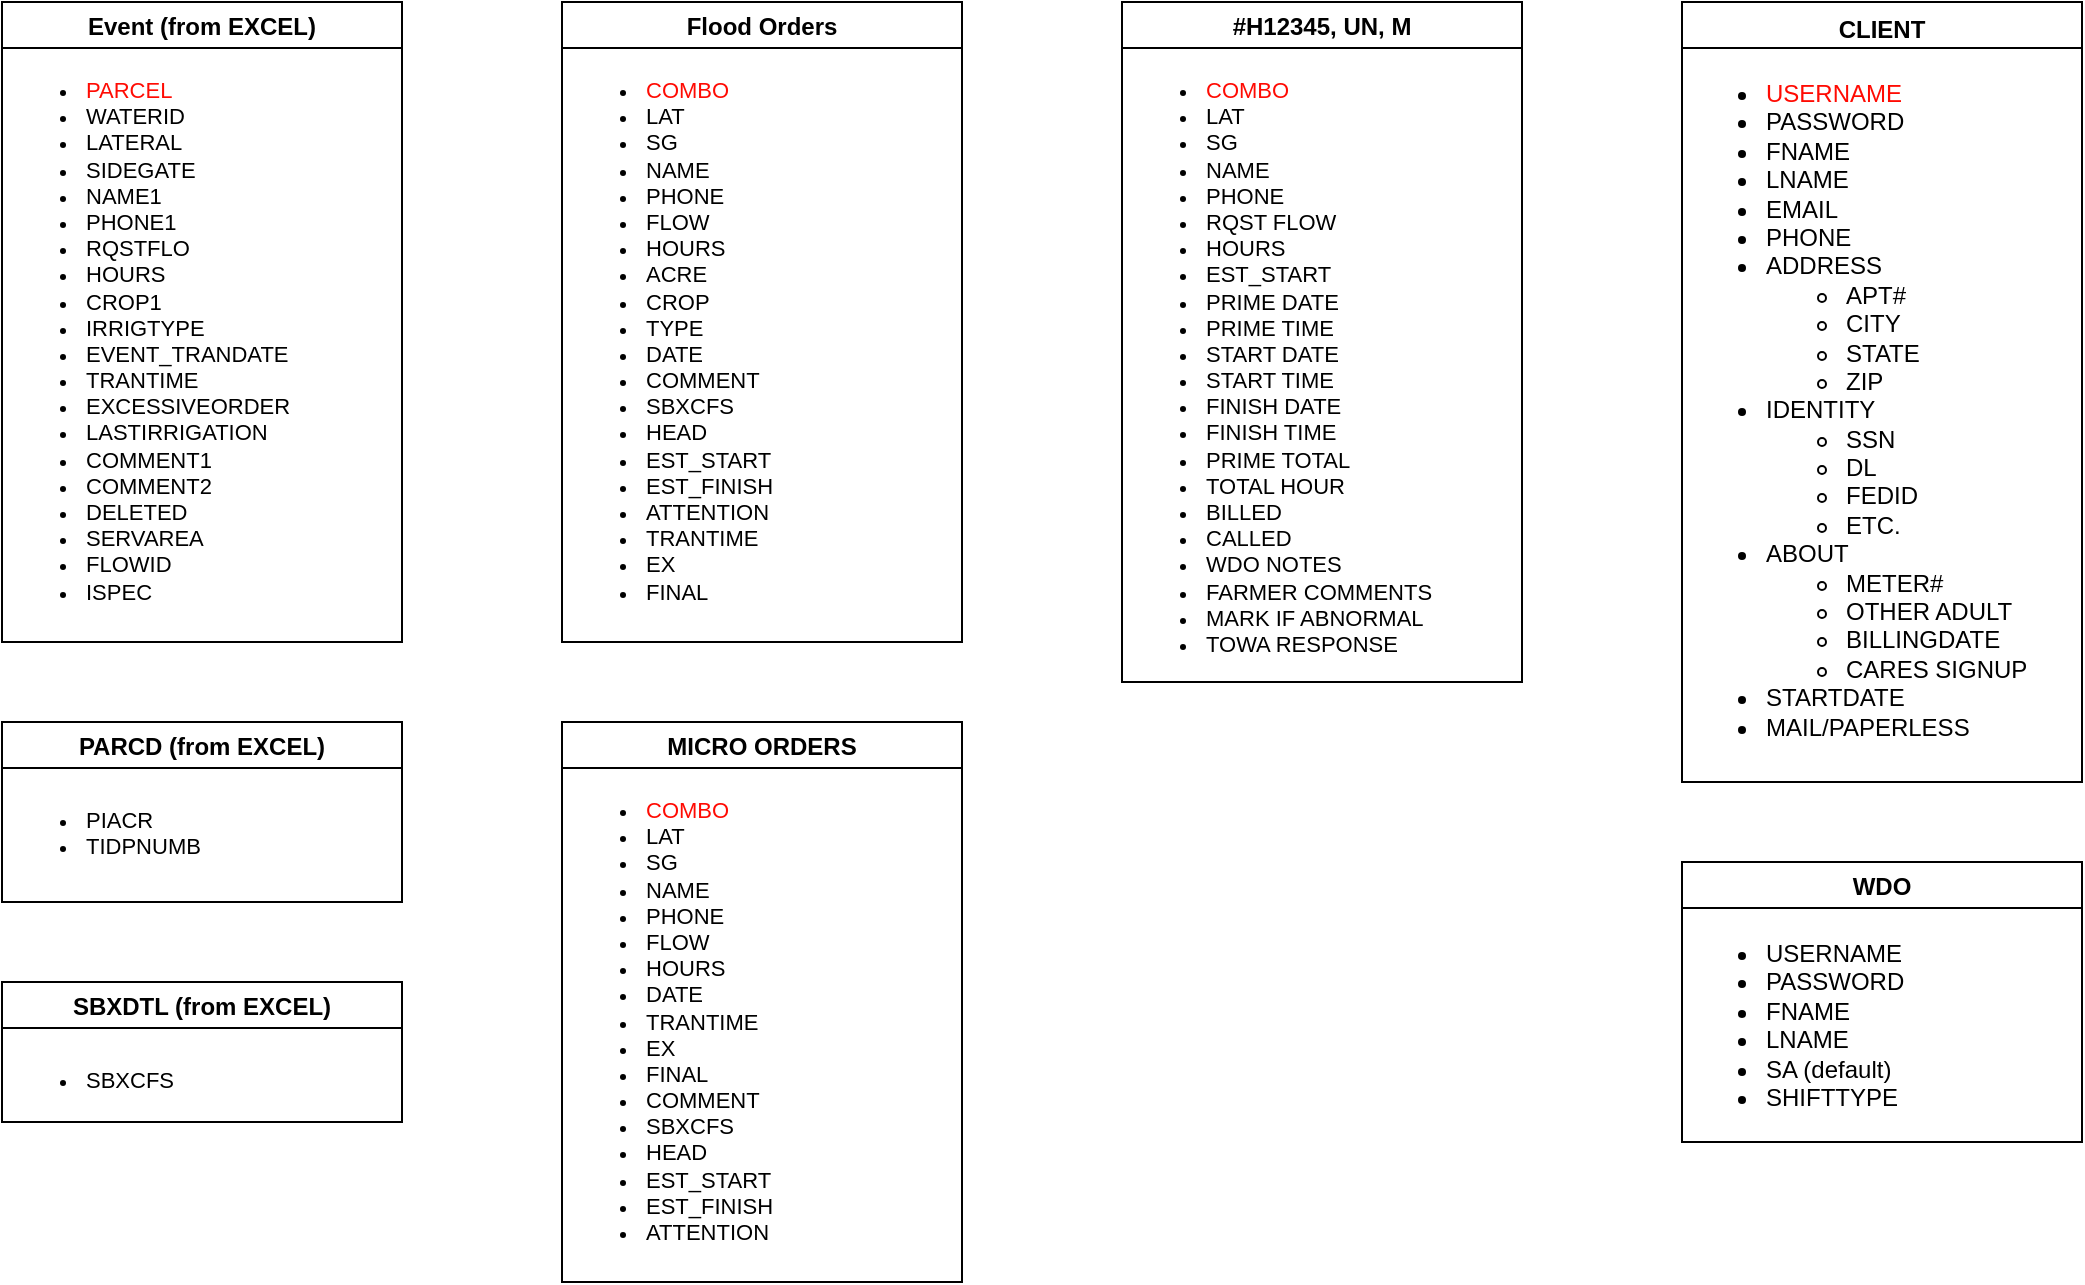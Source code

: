 <mxfile version="23.1.7" type="device">
  <diagram name="Page-1" id="zLjBgm5ykT7HntStVNXS">
    <mxGraphModel dx="636" dy="349" grid="1" gridSize="10" guides="1" tooltips="1" connect="1" arrows="1" fold="1" page="1" pageScale="1" pageWidth="1100" pageHeight="850" math="0" shadow="0">
      <root>
        <mxCell id="0" />
        <mxCell id="1" parent="0" />
        <mxCell id="r7F1epWELx6cj064-wnj-1" value="Event (from EXCEL)" style="swimlane;" parent="1" vertex="1">
          <mxGeometry x="40" y="40" width="200" height="320" as="geometry" />
        </mxCell>
        <mxCell id="r7F1epWELx6cj064-wnj-3" value="&lt;blockquote style=&quot;margin: 0 0 0 40px; border: none; padding: 0px;&quot;&gt;&lt;/blockquote&gt;&lt;ul style=&quot;font-size: 11px;&quot;&gt;&lt;li&gt;&lt;font color=&quot;#ff0b03&quot;&gt;PARCEL&lt;/font&gt;&lt;/li&gt;&lt;li&gt;WATERID&lt;/li&gt;&lt;li&gt;LATERAL&lt;/li&gt;&lt;li&gt;SIDEGATE&lt;/li&gt;&lt;li&gt;NAME1&lt;/li&gt;&lt;li&gt;PHONE1&lt;/li&gt;&lt;li&gt;RQSTFLO&lt;/li&gt;&lt;li&gt;HOURS&lt;/li&gt;&lt;li&gt;CROP1&lt;/li&gt;&lt;li&gt;IRRIGTYPE&lt;/li&gt;&lt;li&gt;EVENT_TRANDATE&lt;/li&gt;&lt;li&gt;TRANTIME&lt;/li&gt;&lt;li&gt;EXCESSIVEORDER&lt;/li&gt;&lt;li&gt;LASTIRRIGATION&lt;/li&gt;&lt;li&gt;COMMENT1&lt;/li&gt;&lt;li&gt;COMMENT2&lt;/li&gt;&lt;li&gt;DELETED&lt;/li&gt;&lt;li&gt;SERVAREA&lt;/li&gt;&lt;li&gt;FLOWID&lt;/li&gt;&lt;li&gt;ISPEC&lt;/li&gt;&lt;/ul&gt;&lt;blockquote style=&quot;margin: 0 0 0 40px; border: none; padding: 0px;&quot;&gt;&lt;/blockquote&gt;" style="text;strokeColor=none;fillColor=none;html=1;whiteSpace=wrap;verticalAlign=top;overflow=hidden;align=left;" parent="r7F1epWELx6cj064-wnj-1" vertex="1">
          <mxGeometry y="20" width="200" height="300" as="geometry" />
        </mxCell>
        <mxCell id="r7F1epWELx6cj064-wnj-8" value="PARCD (from EXCEL)" style="swimlane;" parent="1" vertex="1">
          <mxGeometry x="40" y="400" width="200" height="90" as="geometry" />
        </mxCell>
        <mxCell id="r7F1epWELx6cj064-wnj-9" value="&lt;ul style=&quot;font-size: 11px;&quot;&gt;&lt;li&gt;PIACR&lt;/li&gt;&lt;li&gt;TIDPNUMB&lt;/li&gt;&lt;/ul&gt;" style="text;strokeColor=none;fillColor=none;html=1;whiteSpace=wrap;verticalAlign=top;overflow=hidden;align=left;" parent="r7F1epWELx6cj064-wnj-8" vertex="1">
          <mxGeometry y="25" width="200" height="55" as="geometry" />
        </mxCell>
        <mxCell id="r7F1epWELx6cj064-wnj-10" value="SBXDTL (from EXCEL)" style="swimlane;" parent="1" vertex="1">
          <mxGeometry x="40" y="530" width="200" height="70" as="geometry" />
        </mxCell>
        <mxCell id="r7F1epWELx6cj064-wnj-11" value="&lt;ul style=&quot;font-size: 11px;&quot;&gt;&lt;li&gt;SBXCFS&lt;/li&gt;&lt;/ul&gt;" style="text;strokeColor=none;fillColor=none;html=1;whiteSpace=wrap;verticalAlign=top;overflow=hidden;align=left;" parent="r7F1epWELx6cj064-wnj-10" vertex="1">
          <mxGeometry y="25" width="200" height="35" as="geometry" />
        </mxCell>
        <mxCell id="r7F1epWELx6cj064-wnj-12" value="Flood Orders" style="swimlane;" parent="1" vertex="1">
          <mxGeometry x="320" y="40" width="200" height="320" as="geometry" />
        </mxCell>
        <mxCell id="r7F1epWELx6cj064-wnj-14" value="&lt;blockquote style=&quot;margin: 0 0 0 40px; border: none; padding: 0px;&quot;&gt;&lt;/blockquote&gt;&lt;ul style=&quot;font-size: 11px;&quot;&gt;&lt;li&gt;&lt;font color=&quot;#ff0b03&quot;&gt;COMBO&lt;/font&gt;&lt;/li&gt;&lt;li&gt;LAT&lt;/li&gt;&lt;li&gt;SG&lt;/li&gt;&lt;li&gt;NAME&lt;/li&gt;&lt;li&gt;PHONE&lt;/li&gt;&lt;li&gt;FLOW&lt;/li&gt;&lt;li&gt;HOURS&lt;/li&gt;&lt;li&gt;ACRE&lt;/li&gt;&lt;li&gt;CROP&lt;/li&gt;&lt;li&gt;TYPE&lt;/li&gt;&lt;li&gt;DATE&lt;/li&gt;&lt;li&gt;COMMENT&lt;/li&gt;&lt;li&gt;SBXCFS&lt;/li&gt;&lt;li&gt;HEAD&lt;/li&gt;&lt;li&gt;EST_START&lt;/li&gt;&lt;li&gt;EST_FINISH&lt;/li&gt;&lt;li&gt;ATTENTION&lt;/li&gt;&lt;li&gt;TRANTIME&lt;/li&gt;&lt;li&gt;EX&lt;/li&gt;&lt;li&gt;FINAL&lt;/li&gt;&lt;/ul&gt;&lt;blockquote style=&quot;margin: 0 0 0 40px; border: none; padding: 0px;&quot;&gt;&lt;/blockquote&gt;" style="text;strokeColor=none;fillColor=none;html=1;whiteSpace=wrap;verticalAlign=top;overflow=hidden;align=left;" parent="r7F1epWELx6cj064-wnj-12" vertex="1">
          <mxGeometry y="20" width="200" height="300" as="geometry" />
        </mxCell>
        <mxCell id="r7F1epWELx6cj064-wnj-16" value="MICRO ORDERS" style="swimlane;" parent="1" vertex="1">
          <mxGeometry x="320" y="400" width="200" height="280" as="geometry" />
        </mxCell>
        <mxCell id="r7F1epWELx6cj064-wnj-17" value="&lt;blockquote style=&quot;margin: 0 0 0 40px; border: none; padding: 0px;&quot;&gt;&lt;/blockquote&gt;&lt;ul style=&quot;font-size: 11px;&quot;&gt;&lt;li&gt;&lt;font color=&quot;#ff0b03&quot;&gt;COMBO&lt;/font&gt;&lt;/li&gt;&lt;li&gt;LAT&lt;/li&gt;&lt;li&gt;SG&lt;/li&gt;&lt;li&gt;NAME&lt;/li&gt;&lt;li&gt;PHONE&lt;/li&gt;&lt;li&gt;FLOW&lt;/li&gt;&lt;li&gt;HOURS&lt;/li&gt;&lt;li&gt;DATE&lt;/li&gt;&lt;li&gt;TRANTIME&lt;/li&gt;&lt;li&gt;EX&lt;/li&gt;&lt;li&gt;FINAL&lt;/li&gt;&lt;li&gt;COMMENT&lt;/li&gt;&lt;li&gt;SBXCFS&lt;/li&gt;&lt;li&gt;HEAD&lt;/li&gt;&lt;li&gt;EST_START&lt;/li&gt;&lt;li&gt;EST_FINISH&lt;/li&gt;&lt;li&gt;ATTENTION&lt;/li&gt;&lt;/ul&gt;&lt;blockquote style=&quot;margin: 0 0 0 40px; border: none; padding: 0px;&quot;&gt;&lt;/blockquote&gt;" style="text;strokeColor=none;fillColor=none;html=1;whiteSpace=wrap;verticalAlign=top;overflow=hidden;align=left;" parent="r7F1epWELx6cj064-wnj-16" vertex="1">
          <mxGeometry y="20" width="200" height="240" as="geometry" />
        </mxCell>
        <mxCell id="r7F1epWELx6cj064-wnj-18" value="#H12345, UN, M" style="swimlane;" parent="1" vertex="1">
          <mxGeometry x="600" y="40" width="200" height="340" as="geometry" />
        </mxCell>
        <mxCell id="r7F1epWELx6cj064-wnj-19" value="&lt;blockquote style=&quot;margin: 0 0 0 40px; border: none; padding: 0px;&quot;&gt;&lt;/blockquote&gt;&lt;ul style=&quot;font-size: 11px;&quot;&gt;&lt;li&gt;&lt;font color=&quot;#ff0b03&quot;&gt;COMBO&lt;/font&gt;&lt;/li&gt;&lt;li&gt;LAT&lt;/li&gt;&lt;li&gt;SG&lt;/li&gt;&lt;li&gt;NAME&lt;/li&gt;&lt;li&gt;PHONE&lt;/li&gt;&lt;li&gt;RQST FLOW&lt;/li&gt;&lt;li&gt;HOURS&lt;/li&gt;&lt;li&gt;EST_START&lt;/li&gt;&lt;li&gt;PRIME DATE&lt;/li&gt;&lt;li&gt;PRIME TIME&lt;/li&gt;&lt;li&gt;START DATE&lt;/li&gt;&lt;li&gt;START TIME&lt;/li&gt;&lt;li&gt;FINISH DATE&lt;/li&gt;&lt;li&gt;FINISH TIME&lt;/li&gt;&lt;li&gt;PRIME TOTAL&lt;/li&gt;&lt;li&gt;TOTAL HOUR&lt;/li&gt;&lt;li&gt;BILLED&lt;/li&gt;&lt;li&gt;CALLED&lt;/li&gt;&lt;li&gt;WDO NOTES&lt;/li&gt;&lt;li&gt;FARMER COMMENTS&lt;/li&gt;&lt;li&gt;MARK IF ABNORMAL&lt;/li&gt;&lt;li&gt;TOWA RESPONSE&lt;/li&gt;&lt;/ul&gt;&lt;blockquote style=&quot;margin: 0 0 0 40px; border: none; padding: 0px;&quot;&gt;&lt;/blockquote&gt;" style="text;strokeColor=none;fillColor=none;html=1;whiteSpace=wrap;verticalAlign=top;overflow=hidden;align=left;" parent="r7F1epWELx6cj064-wnj-18" vertex="1">
          <mxGeometry y="20" width="200" height="310" as="geometry" />
        </mxCell>
        <mxCell id="r7F1epWELx6cj064-wnj-20" value="CLIENT" style="swimlane;verticalAlign=top;" parent="1" vertex="1">
          <mxGeometry x="880" y="40" width="200" height="390" as="geometry" />
        </mxCell>
        <mxCell id="0wN-prdxW3TescoY6tee-1" value="&lt;ul&gt;&lt;li&gt;&lt;font color=&quot;#ff0b03&quot;&gt;USERNAME&lt;/font&gt;&lt;/li&gt;&lt;li&gt;PASSWORD&lt;/li&gt;&lt;li&gt;FNAME&lt;/li&gt;&lt;li&gt;LNAME&lt;/li&gt;&lt;li&gt;EMAIL&lt;/li&gt;&lt;li&gt;PHONE&lt;/li&gt;&lt;li&gt;ADDRESS&lt;/li&gt;&lt;ul&gt;&lt;li&gt;APT#&lt;/li&gt;&lt;li&gt;CITY&lt;/li&gt;&lt;li&gt;STATE&lt;/li&gt;&lt;li&gt;ZIP&lt;/li&gt;&lt;/ul&gt;&lt;li&gt;IDENTITY&lt;/li&gt;&lt;ul&gt;&lt;li&gt;SSN&lt;/li&gt;&lt;li&gt;DL&lt;/li&gt;&lt;li&gt;FEDID&lt;/li&gt;&lt;li&gt;ETC.&lt;/li&gt;&lt;/ul&gt;&lt;li&gt;ABOUT&lt;/li&gt;&lt;ul&gt;&lt;li&gt;METER#&lt;/li&gt;&lt;li&gt;OTHER ADULT&lt;/li&gt;&lt;li&gt;BILLINGDATE&lt;/li&gt;&lt;li&gt;CARES SIGNUP&lt;/li&gt;&lt;/ul&gt;&lt;li&gt;STARTDATE&lt;/li&gt;&lt;li&gt;MAIL/PAPERLESS&lt;/li&gt;&lt;/ul&gt;" style="text;strokeColor=none;fillColor=none;html=1;whiteSpace=wrap;verticalAlign=top;overflow=hidden;" parent="r7F1epWELx6cj064-wnj-20" vertex="1">
          <mxGeometry y="20" width="200" height="370" as="geometry" />
        </mxCell>
        <mxCell id="0wN-prdxW3TescoY6tee-2" value="WDO" style="swimlane;" parent="1" vertex="1">
          <mxGeometry x="880" y="470" width="200" height="140" as="geometry" />
        </mxCell>
        <mxCell id="0wN-prdxW3TescoY6tee-4" value="&lt;ul&gt;&lt;li&gt;USERNAME&lt;/li&gt;&lt;li&gt;PASSWORD&lt;/li&gt;&lt;li&gt;FNAME&lt;/li&gt;&lt;li&gt;LNAME&lt;/li&gt;&lt;li&gt;SA (default)&lt;/li&gt;&lt;li&gt;SHIFTTYPE&lt;/li&gt;&lt;/ul&gt;" style="text;strokeColor=none;fillColor=none;html=1;whiteSpace=wrap;verticalAlign=top;overflow=hidden;" parent="0wN-prdxW3TescoY6tee-2" vertex="1">
          <mxGeometry y="20" width="200" height="110" as="geometry" />
        </mxCell>
      </root>
    </mxGraphModel>
  </diagram>
</mxfile>
